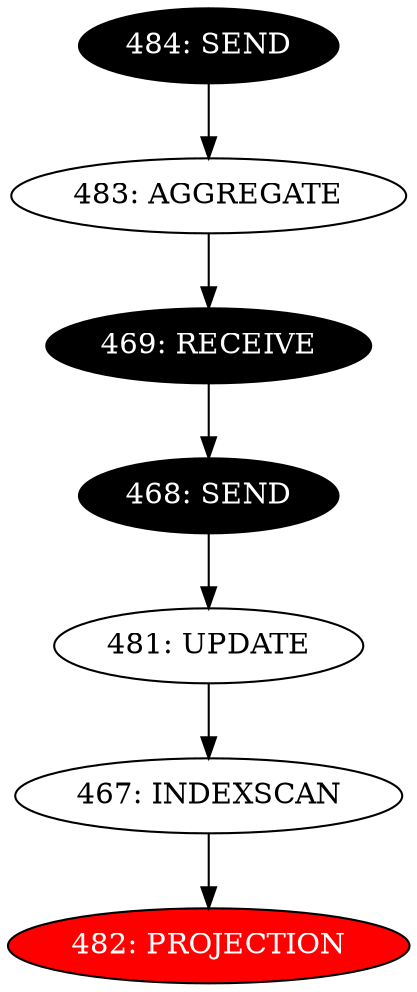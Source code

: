 digraph name {
467 [label="467: INDEXSCAN" ];
467 -> 482;
482 [label="482: PROJECTION" fontcolor="white" style="filled" fillcolor="red"];
481 [label="481: UPDATE" ];
481 -> 467;
468 [label="468: SEND" fontcolor="white" style="filled" fillcolor="black"];
468 -> 481;
469 [label="469: RECEIVE" fontcolor="white" style="filled" fillcolor="black"];
469 -> 468;
483 [label="483: AGGREGATE" ];
483 -> 469;
484 [label="484: SEND" fontcolor="white" style="filled" fillcolor="black"];
484 -> 483;

}

